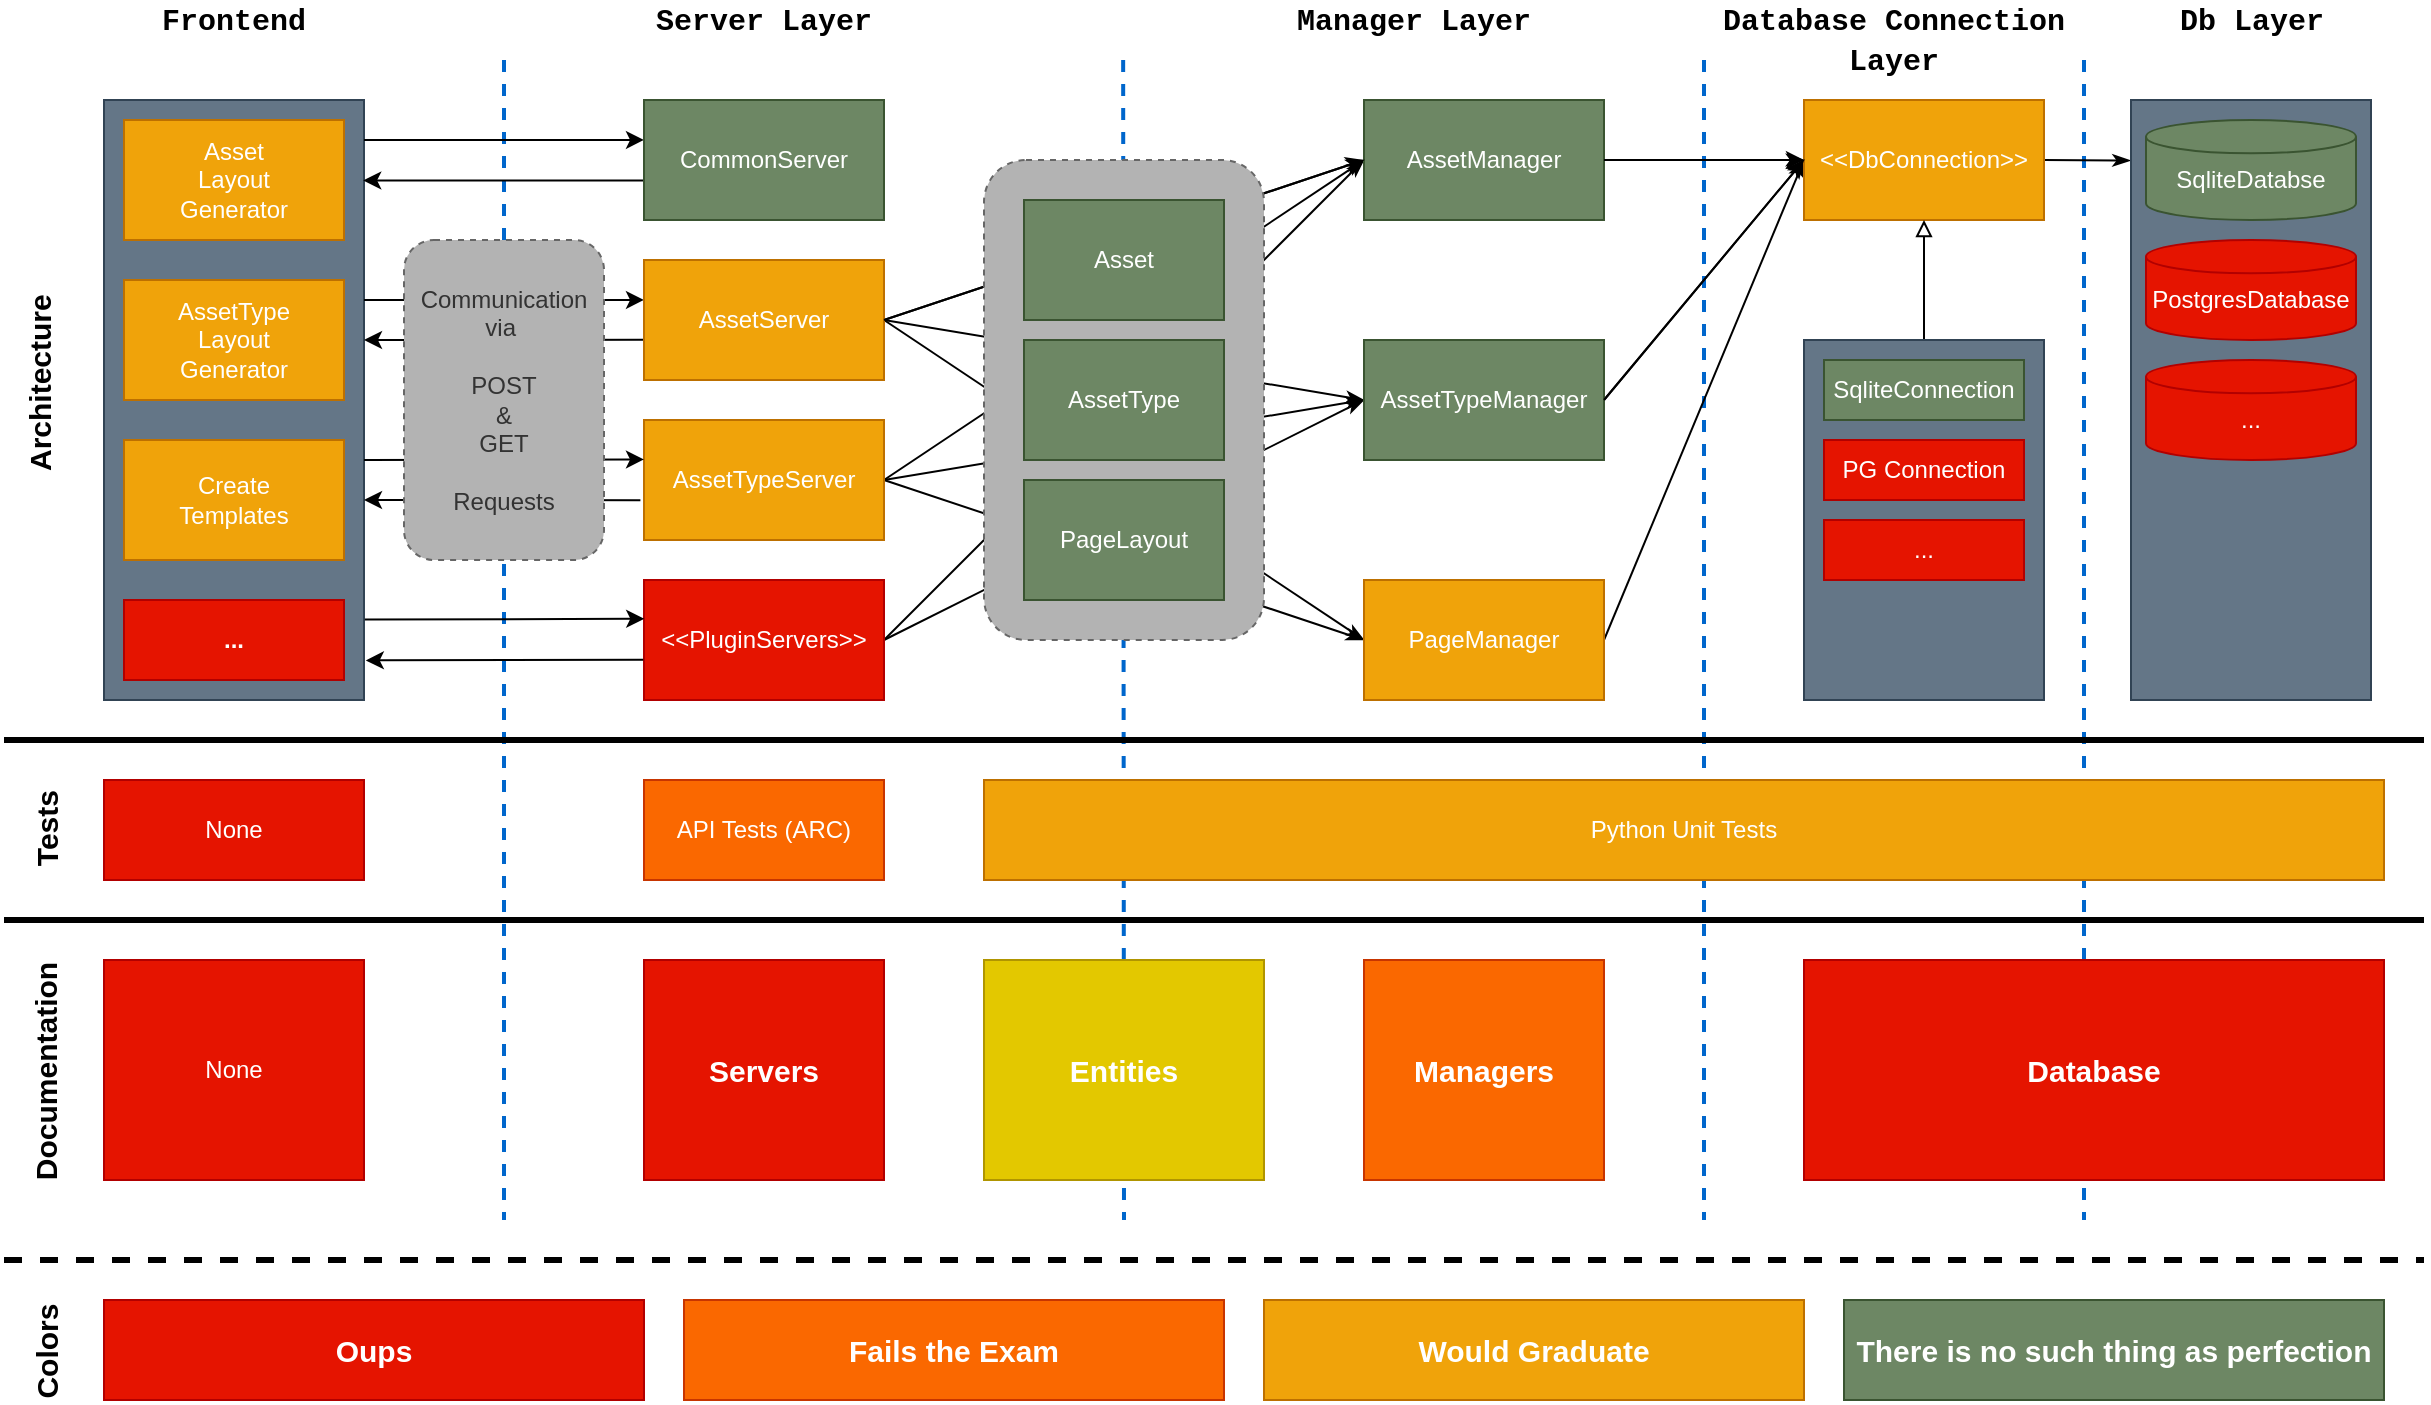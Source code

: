 <mxfile version="13.7.1" type="device"><diagram id="XkC64CSBz6MuFuF_FBS2" name="Page-1"><mxGraphModel dx="1673" dy="944" grid="1" gridSize="10" guides="1" tooltips="1" connect="1" arrows="1" fold="1" page="1" pageScale="1" pageWidth="827" pageHeight="1169" math="0" shadow="0"><root><mxCell id="0"/><mxCell id="1" parent="0"/><mxCell id="zYlzJXG3D5b0yWtDwXsM-15" value="" style="endArrow=none;dashed=1;html=1;rounded=0;strokeWidth=2;strokeColor=#0066CC;" edge="1" parent="1"><mxGeometry width="50" height="50" relative="1" as="geometry"><mxPoint x="1200" y="380" as="sourcePoint"/><mxPoint x="1200" y="960" as="targetPoint"/></mxGeometry></mxCell><mxCell id="zYlzJXG3D5b0yWtDwXsM-14" value="" style="endArrow=none;dashed=1;html=1;rounded=0;strokeWidth=2;strokeColor=#0066CC;" edge="1" parent="1"><mxGeometry width="50" height="50" relative="1" as="geometry"><mxPoint x="1010" y="380" as="sourcePoint"/><mxPoint x="1010" y="960" as="targetPoint"/></mxGeometry></mxCell><mxCell id="zYlzJXG3D5b0yWtDwXsM-13" value="" style="endArrow=none;dashed=1;html=1;rounded=0;strokeWidth=2;strokeColor=#0066CC;" edge="1" parent="1"><mxGeometry width="50" height="50" relative="1" as="geometry"><mxPoint x="719.58" y="380" as="sourcePoint"/><mxPoint x="720" y="960" as="targetPoint"/></mxGeometry></mxCell><mxCell id="zYlzJXG3D5b0yWtDwXsM-12" value="" style="endArrow=none;dashed=1;html=1;rounded=0;strokeWidth=2;strokeColor=#0066CC;" edge="1" parent="1"><mxGeometry width="50" height="50" relative="1" as="geometry"><mxPoint x="410" y="380" as="sourcePoint"/><mxPoint x="410" y="960" as="targetPoint"/></mxGeometry></mxCell><mxCell id="GYhRSr2gNebdkUgyvL3g-2" value="" style="rounded=0;whiteSpace=wrap;html=1;labelPosition=center;verticalLabelPosition=middle;align=center;verticalAlign=middle;spacingTop=3;fillColor=#647687;strokeColor=#314354;fontColor=#ffffff;" parent="1" vertex="1"><mxGeometry x="210" y="400" width="130" height="300" as="geometry"/></mxCell><mxCell id="GYhRSr2gNebdkUgyvL3g-31" style="edgeStyle=none;rounded=0;orthogonalLoop=1;jettySize=auto;html=1;exitX=1;exitY=0.5;exitDx=0;exitDy=0;entryX=0;entryY=0.5;entryDx=0;entryDy=0;endArrow=classicThin;endFill=1;" parent="1" source="GYhRSr2gNebdkUgyvL3g-6" target="GYhRSr2gNebdkUgyvL3g-19" edge="1"><mxGeometry relative="1" as="geometry"/></mxCell><mxCell id="GYhRSr2gNebdkUgyvL3g-32" style="edgeStyle=none;rounded=0;orthogonalLoop=1;jettySize=auto;html=1;exitX=1;exitY=0.5;exitDx=0;exitDy=0;entryX=0;entryY=0.5;entryDx=0;entryDy=0;endArrow=classicThin;endFill=1;" parent="1" source="GYhRSr2gNebdkUgyvL3g-6" target="GYhRSr2gNebdkUgyvL3g-20" edge="1"><mxGeometry relative="1" as="geometry"/></mxCell><mxCell id="GYhRSr2gNebdkUgyvL3g-54" style="edgeStyle=none;rounded=0;orthogonalLoop=1;jettySize=auto;html=1;exitX=1;exitY=0.5;exitDx=0;exitDy=0;entryX=0;entryY=0.5;entryDx=0;entryDy=0;endArrow=classicThin;endFill=1;" parent="1" source="GYhRSr2gNebdkUgyvL3g-6" target="GYhRSr2gNebdkUgyvL3g-21" edge="1"><mxGeometry relative="1" as="geometry"/></mxCell><mxCell id="GYhRSr2gNebdkUgyvL3g-6" value="AssetTypeServer" style="rounded=0;whiteSpace=wrap;html=1;fillColor=#f0a30a;strokeColor=#BD7000;fontColor=#ffffff;" parent="1" vertex="1"><mxGeometry x="480" y="560" width="120" height="60" as="geometry"/></mxCell><mxCell id="GYhRSr2gNebdkUgyvL3g-33" style="edgeStyle=none;rounded=0;orthogonalLoop=1;jettySize=auto;html=1;exitX=1;exitY=0.5;exitDx=0;exitDy=0;entryX=0;entryY=0.5;entryDx=0;entryDy=0;endArrow=classicThin;endFill=1;" parent="1" source="GYhRSr2gNebdkUgyvL3g-7" target="GYhRSr2gNebdkUgyvL3g-20" edge="1"><mxGeometry relative="1" as="geometry"/></mxCell><mxCell id="GYhRSr2gNebdkUgyvL3g-34" style="edgeStyle=none;rounded=0;orthogonalLoop=1;jettySize=auto;html=1;exitX=1;exitY=0.5;exitDx=0;exitDy=0;entryX=0;entryY=0.5;entryDx=0;entryDy=0;endArrow=classicThin;endFill=1;" parent="1" source="GYhRSr2gNebdkUgyvL3g-7" target="GYhRSr2gNebdkUgyvL3g-19" edge="1"><mxGeometry relative="1" as="geometry"/></mxCell><mxCell id="GYhRSr2gNebdkUgyvL3g-7" value="&amp;lt;&amp;lt;PluginServers&amp;gt;&amp;gt;" style="rounded=0;whiteSpace=wrap;html=1;fillColor=#e51400;strokeColor=#B20000;fontColor=#ffffff;" parent="1" vertex="1"><mxGeometry x="480" y="640" width="120" height="60" as="geometry"/></mxCell><mxCell id="GYhRSr2gNebdkUgyvL3g-8" value="" style="endArrow=classic;html=1;entryX=0;entryY=0.333;entryDx=0;entryDy=0;entryPerimeter=0;" parent="1" target="GYhRSr2gNebdkUgyvL3g-16" edge="1"><mxGeometry width="50" height="50" relative="1" as="geometry"><mxPoint x="340" y="420" as="sourcePoint"/><mxPoint x="440" y="419.98" as="targetPoint"/></mxGeometry></mxCell><mxCell id="GYhRSr2gNebdkUgyvL3g-9" value="" style="endArrow=classic;html=1;entryX=0.997;entryY=0.134;entryDx=0;entryDy=0;entryPerimeter=0;exitX=0;exitY=0.67;exitDx=0;exitDy=0;exitPerimeter=0;" parent="1" source="GYhRSr2gNebdkUgyvL3g-16" target="GYhRSr2gNebdkUgyvL3g-2" edge="1"><mxGeometry width="50" height="50" relative="1" as="geometry"><mxPoint x="440" y="440" as="sourcePoint"/><mxPoint x="490" y="390" as="targetPoint"/></mxGeometry></mxCell><mxCell id="GYhRSr2gNebdkUgyvL3g-10" value="" style="endArrow=classic;html=1;entryX=0;entryY=0.333;entryDx=0;entryDy=0;entryPerimeter=0;" parent="1" target="GYhRSr2gNebdkUgyvL3g-17" edge="1"><mxGeometry width="50" height="50" relative="1" as="geometry"><mxPoint x="340" y="500" as="sourcePoint"/><mxPoint x="440" y="500.0" as="targetPoint"/></mxGeometry></mxCell><mxCell id="GYhRSr2gNebdkUgyvL3g-11" value="" style="endArrow=classic;html=1;exitX=-0.001;exitY=0.665;exitDx=0;exitDy=0;exitPerimeter=0;" parent="1" source="GYhRSr2gNebdkUgyvL3g-17" edge="1"><mxGeometry width="50" height="50" relative="1" as="geometry"><mxPoint x="440" y="520.02" as="sourcePoint"/><mxPoint x="340" y="520" as="targetPoint"/></mxGeometry></mxCell><mxCell id="GYhRSr2gNebdkUgyvL3g-12" value="" style="endArrow=classic;html=1;entryX=0;entryY=0.329;entryDx=0;entryDy=0;entryPerimeter=0;" parent="1" target="GYhRSr2gNebdkUgyvL3g-6" edge="1"><mxGeometry width="50" height="50" relative="1" as="geometry"><mxPoint x="340" y="580" as="sourcePoint"/><mxPoint x="440.39" y="579.75" as="targetPoint"/></mxGeometry></mxCell><mxCell id="GYhRSr2gNebdkUgyvL3g-13" value="" style="endArrow=classic;html=1;exitX=-0.015;exitY=0.668;exitDx=0;exitDy=0;exitPerimeter=0;" parent="1" source="GYhRSr2gNebdkUgyvL3g-6" edge="1"><mxGeometry width="50" height="50" relative="1" as="geometry"><mxPoint x="440.39" y="599.77" as="sourcePoint"/><mxPoint x="340" y="600" as="targetPoint"/></mxGeometry></mxCell><mxCell id="GYhRSr2gNebdkUgyvL3g-14" value="" style="endArrow=classic;html=1;entryX=0.001;entryY=0.323;entryDx=0;entryDy=0;entryPerimeter=0;exitX=1.003;exitY=0.866;exitDx=0;exitDy=0;exitPerimeter=0;" parent="1" source="GYhRSr2gNebdkUgyvL3g-2" target="GYhRSr2gNebdkUgyvL3g-7" edge="1"><mxGeometry width="50" height="50" relative="1" as="geometry"><mxPoint x="330" y="655" as="sourcePoint"/><mxPoint x="440.39" y="659.75" as="targetPoint"/></mxGeometry></mxCell><mxCell id="GYhRSr2gNebdkUgyvL3g-15" value="" style="endArrow=classic;html=1;exitX=-0.003;exitY=0.665;exitDx=0;exitDy=0;exitPerimeter=0;entryX=1.007;entryY=0.934;entryDx=0;entryDy=0;entryPerimeter=0;" parent="1" source="GYhRSr2gNebdkUgyvL3g-7" target="GYhRSr2gNebdkUgyvL3g-2" edge="1"><mxGeometry width="50" height="50" relative="1" as="geometry"><mxPoint x="440.39" y="679.77" as="sourcePoint"/><mxPoint x="360" y="684" as="targetPoint"/></mxGeometry></mxCell><mxCell id="GYhRSr2gNebdkUgyvL3g-16" value="CommonServer" style="rounded=0;whiteSpace=wrap;html=1;fillColor=#6d8764;strokeColor=#3A5431;fontColor=#ffffff;" parent="1" vertex="1"><mxGeometry x="480" y="400" width="120" height="60" as="geometry"/></mxCell><mxCell id="GYhRSr2gNebdkUgyvL3g-28" style="rounded=0;orthogonalLoop=1;jettySize=auto;html=1;exitX=1;exitY=0.5;exitDx=0;exitDy=0;entryX=0;entryY=0.5;entryDx=0;entryDy=0;" parent="1" source="GYhRSr2gNebdkUgyvL3g-17" target="GYhRSr2gNebdkUgyvL3g-19" edge="1"><mxGeometry relative="1" as="geometry"/></mxCell><mxCell id="GYhRSr2gNebdkUgyvL3g-30" style="edgeStyle=none;rounded=0;orthogonalLoop=1;jettySize=auto;html=1;exitX=1;exitY=0.5;exitDx=0;exitDy=0;entryX=0;entryY=0.5;entryDx=0;entryDy=0;endArrow=classicThin;endFill=1;" parent="1" source="GYhRSr2gNebdkUgyvL3g-17" target="GYhRSr2gNebdkUgyvL3g-20" edge="1"><mxGeometry relative="1" as="geometry"/></mxCell><mxCell id="GYhRSr2gNebdkUgyvL3g-35" style="edgeStyle=none;rounded=0;orthogonalLoop=1;jettySize=auto;html=1;exitX=1;exitY=0.5;exitDx=0;exitDy=0;entryX=0;entryY=0.5;entryDx=0;entryDy=0;endArrow=classicThin;endFill=1;" parent="1" source="GYhRSr2gNebdkUgyvL3g-17" target="GYhRSr2gNebdkUgyvL3g-21" edge="1"><mxGeometry relative="1" as="geometry"/></mxCell><mxCell id="GYhRSr2gNebdkUgyvL3g-17" value="AssetServer" style="rounded=0;whiteSpace=wrap;html=1;fillColor=#f0a30a;strokeColor=#BD7000;fontColor=#ffffff;" parent="1" vertex="1"><mxGeometry x="480" y="480" width="120" height="60" as="geometry"/></mxCell><mxCell id="GYhRSr2gNebdkUgyvL3g-18" value="Communication&lt;br&gt;via&amp;nbsp;&lt;br&gt;&lt;br&gt;POST&lt;br&gt;&amp;amp;&lt;br&gt;GET&lt;br&gt;&lt;br&gt;Requests" style="rounded=1;whiteSpace=wrap;html=1;dashed=1;strokeColor=#666666;fontColor=#333333;fillColor=#B3B3B3;" parent="1" vertex="1"><mxGeometry x="360" y="470" width="100" height="160" as="geometry"/></mxCell><mxCell id="GYhRSr2gNebdkUgyvL3g-39" style="edgeStyle=none;rounded=0;orthogonalLoop=1;jettySize=auto;html=1;exitX=1;exitY=0.5;exitDx=0;exitDy=0;entryX=0;entryY=0.5;entryDx=0;entryDy=0;" parent="1" source="GYhRSr2gNebdkUgyvL3g-19" target="GYhRSr2gNebdkUgyvL3g-37" edge="1"><mxGeometry relative="1" as="geometry"/></mxCell><mxCell id="GYhRSr2gNebdkUgyvL3g-19" value="AssetManager" style="rounded=0;whiteSpace=wrap;html=1;fillColor=#6d8764;strokeColor=#3A5431;fontColor=#ffffff;" parent="1" vertex="1"><mxGeometry x="840" y="400" width="120" height="60" as="geometry"/></mxCell><mxCell id="GYhRSr2gNebdkUgyvL3g-40" style="edgeStyle=none;rounded=0;orthogonalLoop=1;jettySize=auto;html=1;exitX=1;exitY=0.5;exitDx=0;exitDy=0;entryX=0;entryY=0.5;entryDx=0;entryDy=0;" parent="1" source="GYhRSr2gNebdkUgyvL3g-20" target="GYhRSr2gNebdkUgyvL3g-37" edge="1"><mxGeometry relative="1" as="geometry"><mxPoint x="1040" y="550" as="targetPoint"/></mxGeometry></mxCell><mxCell id="GYhRSr2gNebdkUgyvL3g-20" value="AssetTypeManager" style="rounded=0;whiteSpace=wrap;html=1;fillColor=#6d8764;strokeColor=#3A5431;fontColor=#ffffff;" parent="1" vertex="1"><mxGeometry x="840" y="520" width="120" height="60" as="geometry"/></mxCell><mxCell id="GYhRSr2gNebdkUgyvL3g-41" style="edgeStyle=none;rounded=0;orthogonalLoop=1;jettySize=auto;html=1;exitX=1;exitY=0.5;exitDx=0;exitDy=0;entryX=0;entryY=0.5;entryDx=0;entryDy=0;" parent="1" source="GYhRSr2gNebdkUgyvL3g-21" target="GYhRSr2gNebdkUgyvL3g-37" edge="1"><mxGeometry relative="1" as="geometry"><mxPoint x="1040" y="550" as="targetPoint"/></mxGeometry></mxCell><mxCell id="GYhRSr2gNebdkUgyvL3g-21" value="PageManager" style="rounded=0;whiteSpace=wrap;html=1;fillColor=#f0a30a;strokeColor=#BD7000;fontColor=#ffffff;" parent="1" vertex="1"><mxGeometry x="840" y="640" width="120" height="60" as="geometry"/></mxCell><mxCell id="GYhRSr2gNebdkUgyvL3g-57" style="edgeStyle=none;rounded=0;orthogonalLoop=1;jettySize=auto;html=1;exitX=1;exitY=0.5;exitDx=0;exitDy=0;entryX=-0.002;entryY=0.101;entryDx=0;entryDy=0;entryPerimeter=0;endArrow=classicThin;endFill=1;fontSize=12;" parent="1" source="GYhRSr2gNebdkUgyvL3g-37" target="GYhRSr2gNebdkUgyvL3g-55" edge="1"><mxGeometry relative="1" as="geometry"/></mxCell><mxCell id="GYhRSr2gNebdkUgyvL3g-37" value="&amp;lt;&amp;lt;DbConnection&amp;gt;&amp;gt;" style="rounded=0;whiteSpace=wrap;html=1;fillColor=#f0a30a;strokeColor=#BD7000;fontColor=#ffffff;" parent="1" vertex="1"><mxGeometry x="1060" y="400" width="120" height="60" as="geometry"/></mxCell><mxCell id="GYhRSr2gNebdkUgyvL3g-47" style="edgeStyle=none;rounded=0;orthogonalLoop=1;jettySize=auto;html=1;exitX=0.5;exitY=0;exitDx=0;exitDy=0;entryX=0.5;entryY=1;entryDx=0;entryDy=0;endArrow=block;endFill=0;" parent="1" source="GYhRSr2gNebdkUgyvL3g-43" target="GYhRSr2gNebdkUgyvL3g-37" edge="1"><mxGeometry relative="1" as="geometry"/></mxCell><mxCell id="GYhRSr2gNebdkUgyvL3g-43" value="" style="rounded=0;whiteSpace=wrap;html=1;fillColor=#647687;strokeColor=#314354;fontColor=#ffffff;" parent="1" vertex="1"><mxGeometry x="1060" y="520" width="120" height="180" as="geometry"/></mxCell><mxCell id="GYhRSr2gNebdkUgyvL3g-44" value="SqliteConnection" style="rounded=0;whiteSpace=wrap;html=1;fillColor=#6d8764;strokeColor=#3A5431;fontColor=#ffffff;" parent="1" vertex="1"><mxGeometry x="1070" y="530" width="100" height="30" as="geometry"/></mxCell><mxCell id="GYhRSr2gNebdkUgyvL3g-50" style="edgeStyle=none;rounded=0;orthogonalLoop=1;jettySize=auto;html=1;endArrow=classicThin;endFill=1;" parent="1" edge="1"><mxGeometry relative="1" as="geometry"><mxPoint x="960" y="430" as="sourcePoint"/><mxPoint x="1060" y="430" as="targetPoint"/></mxGeometry></mxCell><mxCell id="GYhRSr2gNebdkUgyvL3g-51" style="edgeStyle=none;rounded=0;orthogonalLoop=1;jettySize=auto;html=1;exitX=1;exitY=0.5;exitDx=0;exitDy=0;entryX=0;entryY=0.5;entryDx=0;entryDy=0;endArrow=classicThin;endFill=1;" parent="1" edge="1" target="GYhRSr2gNebdkUgyvL3g-37" source="GYhRSr2gNebdkUgyvL3g-20"><mxGeometry relative="1" as="geometry"><mxPoint x="1080" y="430" as="targetPoint"/><mxPoint x="940" y="550" as="sourcePoint"/></mxGeometry></mxCell><mxCell id="GYhRSr2gNebdkUgyvL3g-53" style="rounded=0;orthogonalLoop=1;jettySize=auto;html=1;exitX=1;exitY=0.5;exitDx=0;exitDy=0;entryX=0;entryY=0.5;entryDx=0;entryDy=0;endArrow=classicThin;endFill=1;" parent="1" edge="1"><mxGeometry relative="1" as="geometry"><mxPoint x="600" y="510" as="sourcePoint"/><mxPoint x="840" y="430" as="targetPoint"/></mxGeometry></mxCell><mxCell id="GYhRSr2gNebdkUgyvL3g-55" value="" style="rounded=0;whiteSpace=wrap;html=1;fontSize=12;fillColor=#647687;strokeColor=#314354;fontColor=#ffffff;" parent="1" vertex="1"><mxGeometry x="1223.5" y="400" width="120" height="300" as="geometry"/></mxCell><mxCell id="GYhRSr2gNebdkUgyvL3g-56" value="SqliteDatabse" style="strokeWidth=1;html=1;shape=mxgraph.flowchart.database;whiteSpace=wrap;verticalAlign=middle;fontSize=12;labelPosition=center;verticalLabelPosition=middle;align=center;spacingTop=10;fillColor=#6d8764;strokeColor=#3A5431;fontColor=#ffffff;" parent="1" vertex="1"><mxGeometry x="1231" y="410" width="105" height="50" as="geometry"/></mxCell><mxCell id="GYhRSr2gNebdkUgyvL3g-58" value="&lt;font face=&quot;Courier New&quot; style=&quot;font-size: 15px;&quot;&gt;Frontend&lt;/font&gt;" style="text;html=1;strokeColor=none;fillColor=none;align=center;verticalAlign=middle;whiteSpace=wrap;rounded=0;fontSize=15;fontStyle=1" parent="1" vertex="1"><mxGeometry x="210" y="350" width="130" height="20" as="geometry"/></mxCell><mxCell id="GYhRSr2gNebdkUgyvL3g-60" value="" style="rounded=1;whiteSpace=wrap;html=1;strokeWidth=1;fontSize=12;dashed=1;strokeColor=#666666;fontColor=#333333;fillColor=#B3B3B3;" parent="1" vertex="1"><mxGeometry x="650" y="430" width="140" height="240" as="geometry"/></mxCell><mxCell id="GYhRSr2gNebdkUgyvL3g-61" value="Asset" style="rounded=0;whiteSpace=wrap;html=1;strokeWidth=1;fontSize=12;fillColor=#6d8764;strokeColor=#3A5431;fontColor=#ffffff;" parent="1" vertex="1"><mxGeometry x="670" y="450" width="100" height="60" as="geometry"/></mxCell><mxCell id="GYhRSr2gNebdkUgyvL3g-62" value="AssetType" style="rounded=0;whiteSpace=wrap;html=1;strokeWidth=1;fontSize=12;fillColor=#6d8764;strokeColor=#3A5431;fontColor=#ffffff;" parent="1" vertex="1"><mxGeometry x="670" y="520" width="100" height="60" as="geometry"/></mxCell><mxCell id="GYhRSr2gNebdkUgyvL3g-63" value="&lt;span style=&quot;font-weight: normal&quot;&gt;PageLayout&lt;/span&gt;" style="rounded=0;whiteSpace=wrap;html=1;strokeWidth=1;fontSize=12;fontStyle=1;fillColor=#6d8764;strokeColor=#3A5431;fontColor=#ffffff;" parent="1" vertex="1"><mxGeometry x="670" y="590" width="100" height="60" as="geometry"/></mxCell><mxCell id="GYhRSr2gNebdkUgyvL3g-64" value="Asset&lt;br&gt;Layout&lt;br&gt;Generator" style="rounded=0;whiteSpace=wrap;html=1;strokeWidth=1;fontSize=12;fillColor=#f0a30a;strokeColor=#BD7000;fontColor=#ffffff;" parent="1" vertex="1"><mxGeometry x="220" y="410" width="110" height="60" as="geometry"/></mxCell><mxCell id="GYhRSr2gNebdkUgyvL3g-65" value="AssetType&lt;br&gt;Layout&lt;br&gt;Generator" style="rounded=0;whiteSpace=wrap;html=1;strokeWidth=1;fontSize=12;fillColor=#f0a30a;strokeColor=#BD7000;fontColor=#ffffff;" parent="1" vertex="1"><mxGeometry x="220" y="490" width="110" height="60" as="geometry"/></mxCell><mxCell id="GYhRSr2gNebdkUgyvL3g-66" value="Create&lt;br&gt;Templates" style="rounded=0;whiteSpace=wrap;html=1;strokeWidth=1;fontSize=12;fillColor=#f0a30a;strokeColor=#BD7000;fontColor=#ffffff;" parent="1" vertex="1"><mxGeometry x="220" y="570" width="110" height="60" as="geometry"/></mxCell><mxCell id="GYhRSr2gNebdkUgyvL3g-67" value="&lt;b&gt;...&lt;/b&gt;" style="rounded=0;whiteSpace=wrap;html=1;strokeWidth=1;fontSize=12;fillColor=#e51400;strokeColor=#B20000;fontColor=#ffffff;" parent="1" vertex="1"><mxGeometry x="220" y="650" width="110" height="40" as="geometry"/></mxCell><mxCell id="GYhRSr2gNebdkUgyvL3g-68" value="PostgresDatabase" style="strokeWidth=1;html=1;shape=mxgraph.flowchart.database;whiteSpace=wrap;verticalAlign=middle;fontSize=12;labelPosition=center;verticalLabelPosition=middle;align=center;spacingTop=10;fillColor=#e51400;strokeColor=#B20000;fontColor=#ffffff;" parent="1" vertex="1"><mxGeometry x="1231" y="470" width="105" height="50" as="geometry"/></mxCell><mxCell id="GYhRSr2gNebdkUgyvL3g-69" value="None" style="rounded=0;whiteSpace=wrap;html=1;strokeWidth=1;fillColor=#e51400;fontSize=12;strokeColor=#B20000;fontColor=#ffffff;" parent="1" vertex="1"><mxGeometry x="210" y="740" width="130" height="50" as="geometry"/></mxCell><mxCell id="GYhRSr2gNebdkUgyvL3g-71" value="" style="endArrow=none;html=1;fontSize=12;strokeWidth=3;" parent="1" edge="1"><mxGeometry width="50" height="50" relative="1" as="geometry"><mxPoint x="160" y="720" as="sourcePoint"/><mxPoint x="1370" y="720" as="targetPoint"/></mxGeometry></mxCell><mxCell id="GYhRSr2gNebdkUgyvL3g-72" value="API Tests (ARC)" style="rounded=0;whiteSpace=wrap;html=1;strokeWidth=1;fillColor=#fa6800;fontSize=12;strokeColor=#C73500;fontColor=#ffffff;" parent="1" vertex="1"><mxGeometry x="480" y="740" width="120" height="50" as="geometry"/></mxCell><mxCell id="GYhRSr2gNebdkUgyvL3g-73" value="Python Unit Tests" style="rounded=0;whiteSpace=wrap;html=1;strokeWidth=1;fillColor=#f0a30a;fontSize=12;strokeColor=#BD7000;fontColor=#ffffff;" parent="1" vertex="1"><mxGeometry x="650" y="740" width="700" height="50" as="geometry"/></mxCell><mxCell id="zYlzJXG3D5b0yWtDwXsM-5" value="PG Connection" style="rounded=0;whiteSpace=wrap;html=1;fillColor=#e51400;strokeColor=#B20000;fontColor=#ffffff;" vertex="1" parent="1"><mxGeometry x="1070" y="570" width="100" height="30" as="geometry"/></mxCell><mxCell id="zYlzJXG3D5b0yWtDwXsM-6" value="..." style="rounded=0;whiteSpace=wrap;html=1;fillColor=#e51400;strokeColor=#B20000;fontColor=#ffffff;" vertex="1" parent="1"><mxGeometry x="1070" y="610" width="100" height="30" as="geometry"/></mxCell><mxCell id="zYlzJXG3D5b0yWtDwXsM-7" value="..." style="strokeWidth=1;html=1;shape=mxgraph.flowchart.database;whiteSpace=wrap;verticalAlign=middle;fontSize=12;labelPosition=center;verticalLabelPosition=middle;align=center;spacingTop=10;fillColor=#e51400;strokeColor=#B20000;fontColor=#ffffff;" vertex="1" parent="1"><mxGeometry x="1231" y="530" width="105" height="50" as="geometry"/></mxCell><mxCell id="zYlzJXG3D5b0yWtDwXsM-16" value="Architecture" style="text;html=1;strokeColor=none;fillColor=none;align=center;verticalAlign=middle;whiteSpace=wrap;rounded=0;rotation=-90;fontStyle=1;fontSize=15;" vertex="1" parent="1"><mxGeometry x="1.42" y="523.3" width="352.18" height="35" as="geometry"/></mxCell><mxCell id="zYlzJXG3D5b0yWtDwXsM-17" value="Tests" style="text;html=1;strokeColor=none;fillColor=none;align=center;verticalAlign=middle;whiteSpace=wrap;rounded=0;fontSize=15;rotation=-90;fontStyle=1" vertex="1" parent="1"><mxGeometry x="136.49" y="746.05" width="88.03" height="35" as="geometry"/></mxCell><mxCell id="zYlzJXG3D5b0yWtDwXsM-18" value="&lt;font face=&quot;Courier New&quot;&gt;Server Layer&lt;/font&gt;" style="text;html=1;strokeColor=none;fillColor=none;align=center;verticalAlign=middle;whiteSpace=wrap;rounded=0;fontSize=15;fontStyle=1" vertex="1" parent="1"><mxGeometry x="480" y="350" width="120" height="20" as="geometry"/></mxCell><mxCell id="zYlzJXG3D5b0yWtDwXsM-19" value="&lt;font face=&quot;Courier New&quot;&gt;Manager Layer&lt;/font&gt;" style="text;html=1;strokeColor=none;fillColor=none;align=center;verticalAlign=middle;whiteSpace=wrap;rounded=0;fontSize=15;fontStyle=1" vertex="1" parent="1"><mxGeometry x="720" y="350" width="290" height="20" as="geometry"/></mxCell><mxCell id="zYlzJXG3D5b0yWtDwXsM-20" value="&lt;font face=&quot;Courier New&quot;&gt;Database Connection&lt;br&gt;Layer&lt;br&gt;&lt;/font&gt;" style="text;html=1;strokeColor=none;fillColor=none;align=center;verticalAlign=middle;whiteSpace=wrap;rounded=0;fontSize=15;fontStyle=1" vertex="1" parent="1"><mxGeometry x="1010" y="360" width="190" height="20" as="geometry"/></mxCell><mxCell id="zYlzJXG3D5b0yWtDwXsM-21" value="&lt;font face=&quot;Courier New&quot;&gt;Db Layer&lt;/font&gt;" style="text;html=1;strokeColor=none;fillColor=none;align=center;verticalAlign=middle;whiteSpace=wrap;rounded=0;fontSize=15;fontStyle=1" vertex="1" parent="1"><mxGeometry x="1223.5" y="350" width="120" height="20" as="geometry"/></mxCell><mxCell id="zYlzJXG3D5b0yWtDwXsM-22" value="" style="endArrow=none;html=1;fontSize=12;strokeWidth=3;" edge="1" parent="1"><mxGeometry width="50" height="50" relative="1" as="geometry"><mxPoint x="160" y="810" as="sourcePoint"/><mxPoint x="1370" y="810" as="targetPoint"/></mxGeometry></mxCell><mxCell id="zYlzJXG3D5b0yWtDwXsM-23" value="Documentation" style="text;html=1;strokeColor=none;fillColor=none;align=center;verticalAlign=middle;whiteSpace=wrap;rounded=0;fontSize=15;rotation=-90;fontStyle=1" vertex="1" parent="1"><mxGeometry x="107.48" y="867.48" width="146.06" height="35" as="geometry"/></mxCell><mxCell id="zYlzJXG3D5b0yWtDwXsM-25" value="None" style="rounded=0;whiteSpace=wrap;html=1;strokeWidth=1;fillColor=#e51400;fontSize=12;strokeColor=#B20000;fontColor=#ffffff;" vertex="1" parent="1"><mxGeometry x="210" y="830" width="130" height="110" as="geometry"/></mxCell><mxCell id="zYlzJXG3D5b0yWtDwXsM-26" value="&lt;font style=&quot;font-size: 15px&quot;&gt;&lt;b&gt;Servers&lt;/b&gt;&lt;/font&gt;" style="rounded=0;whiteSpace=wrap;html=1;strokeWidth=1;fillColor=#e51400;fontSize=12;strokeColor=#B20000;fontColor=#ffffff;" vertex="1" parent="1"><mxGeometry x="480" y="830" width="120" height="110" as="geometry"/></mxCell><mxCell id="zYlzJXG3D5b0yWtDwXsM-27" value="&lt;b&gt;Entities&lt;br&gt;&lt;/b&gt;" style="rounded=0;whiteSpace=wrap;html=1;strokeWidth=1;fontSize=15;fillColor=#e3c800;strokeColor=#B09500;fontColor=#ffffff;" vertex="1" parent="1"><mxGeometry x="650" y="830" width="140" height="110" as="geometry"/></mxCell><mxCell id="zYlzJXG3D5b0yWtDwXsM-28" value="&lt;font style=&quot;font-size: 15px&quot;&gt;&lt;b&gt;Managers&lt;/b&gt;&lt;/font&gt;" style="rounded=0;whiteSpace=wrap;html=1;fillColor=#fa6800;strokeColor=#C73500;fontColor=#ffffff;" vertex="1" parent="1"><mxGeometry x="840" y="830" width="120" height="110" as="geometry"/></mxCell><mxCell id="zYlzJXG3D5b0yWtDwXsM-29" value="&lt;font style=&quot;font-size: 15px&quot;&gt;&lt;b&gt;Database&lt;/b&gt;&lt;/font&gt;" style="rounded=0;whiteSpace=wrap;html=1;fillColor=#e51400;strokeColor=#B20000;fontColor=#ffffff;" vertex="1" parent="1"><mxGeometry x="1060" y="830" width="290" height="110" as="geometry"/></mxCell><mxCell id="zYlzJXG3D5b0yWtDwXsM-32" value="" style="endArrow=none;dashed=1;html=1;strokeWidth=3;fontSize=15;" edge="1" parent="1"><mxGeometry width="50" height="50" relative="1" as="geometry"><mxPoint x="160" y="980" as="sourcePoint"/><mxPoint x="1370" y="980" as="targetPoint"/></mxGeometry></mxCell><mxCell id="zYlzJXG3D5b0yWtDwXsM-33" value="Colors" style="text;html=1;strokeColor=none;fillColor=none;align=center;verticalAlign=middle;whiteSpace=wrap;rounded=0;fontSize=15;rotation=-90;fontStyle=1" vertex="1" parent="1"><mxGeometry x="154.88" y="1008.0" width="51.25" height="35" as="geometry"/></mxCell><mxCell id="zYlzJXG3D5b0yWtDwXsM-34" value="&lt;b&gt;Oups&lt;/b&gt;" style="rounded=0;whiteSpace=wrap;html=1;strokeWidth=1;fillColor=#e51400;fontSize=15;strokeColor=#B20000;fontColor=#ffffff;" vertex="1" parent="1"><mxGeometry x="210" y="1000" width="270" height="50" as="geometry"/></mxCell><mxCell id="zYlzJXG3D5b0yWtDwXsM-42" value="&lt;b&gt;Fails the Exam&lt;/b&gt;" style="rounded=0;whiteSpace=wrap;html=1;strokeWidth=1;fillColor=#fa6800;fontSize=15;strokeColor=#C73500;fontColor=#ffffff;" vertex="1" parent="1"><mxGeometry x="500" y="1000" width="270" height="50" as="geometry"/></mxCell><mxCell id="zYlzJXG3D5b0yWtDwXsM-43" value="&lt;b&gt;Would Graduate&lt;/b&gt;" style="rounded=0;whiteSpace=wrap;html=1;strokeWidth=1;fillColor=#f0a30a;fontSize=15;strokeColor=#BD7000;fontColor=#ffffff;" vertex="1" parent="1"><mxGeometry x="790" y="1000" width="270" height="50" as="geometry"/></mxCell><mxCell id="zYlzJXG3D5b0yWtDwXsM-44" value="&lt;b&gt;There is no such thing as perfection&lt;/b&gt;" style="rounded=0;whiteSpace=wrap;html=1;strokeWidth=1;fillColor=#6d8764;fontSize=15;strokeColor=#3A5431;fontColor=#ffffff;" vertex="1" parent="1"><mxGeometry x="1080" y="1000" width="270" height="50" as="geometry"/></mxCell></root></mxGraphModel></diagram></mxfile>